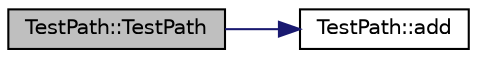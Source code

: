 digraph "TestPath::TestPath"
{
  edge [fontname="Helvetica",fontsize="10",labelfontname="Helvetica",labelfontsize="10"];
  node [fontname="Helvetica",fontsize="10",shape=record];
  rankdir="LR";
  Node1 [label="TestPath::TestPath",height=0.2,width=0.4,color="black", fillcolor="grey75", style="filled", fontcolor="black"];
  Node1 -> Node2 [color="midnightblue",fontsize="10",style="solid"];
  Node2 [label="TestPath::add",height=0.2,width=0.4,color="black", fillcolor="white", style="filled",URL="$class_test_path.html#a95d741bf763f472313a6bc6614f29efb",tooltip="Adds a test to the path. "];
}
